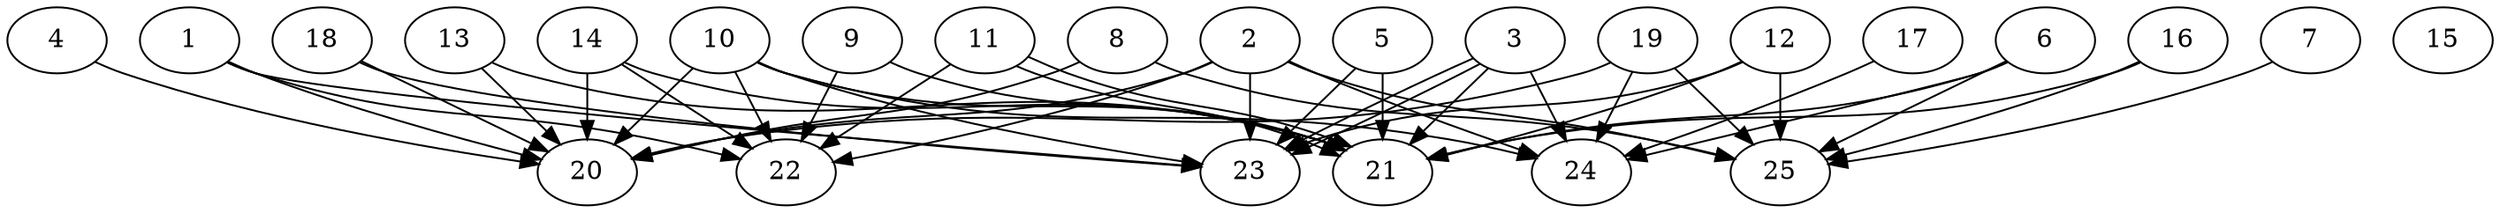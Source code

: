 // DAG automatically generated by daggen at Thu Oct  3 14:00:40 2019
// ./daggen --dot -n 25 --ccr 0.4 --fat 0.9 --regular 0.5 --density 0.6 --mindata 5242880 --maxdata 52428800 
digraph G {
  1 [size="97615360", alpha="0.14", expect_size="39046144"] 
  1 -> 20 [size ="39046144"]
  1 -> 22 [size ="39046144"]
  1 -> 23 [size ="39046144"]
  2 [size="61288960", alpha="0.07", expect_size="24515584"] 
  2 -> 20 [size ="24515584"]
  2 -> 22 [size ="24515584"]
  2 -> 23 [size ="24515584"]
  2 -> 24 [size ="24515584"]
  2 -> 25 [size ="24515584"]
  3 [size="47096320", alpha="0.03", expect_size="18838528"] 
  3 -> 21 [size ="18838528"]
  3 -> 23 [size ="18838528"]
  3 -> 23 [size ="18838528"]
  3 -> 24 [size ="18838528"]
  4 [size="83138560", alpha="0.16", expect_size="33255424"] 
  4 -> 20 [size ="33255424"]
  5 [size="69721600", alpha="0.11", expect_size="27888640"] 
  5 -> 21 [size ="27888640"]
  5 -> 23 [size ="27888640"]
  6 [size="53061120", alpha="0.16", expect_size="21224448"] 
  6 -> 21 [size ="21224448"]
  6 -> 24 [size ="21224448"]
  6 -> 25 [size ="21224448"]
  7 [size="26744320", alpha="0.16", expect_size="10697728"] 
  7 -> 25 [size ="10697728"]
  8 [size="75512320", alpha="0.10", expect_size="30204928"] 
  8 -> 20 [size ="30204928"]
  8 -> 25 [size ="30204928"]
  9 [size="57669120", alpha="0.15", expect_size="23067648"] 
  9 -> 21 [size ="23067648"]
  9 -> 22 [size ="23067648"]
  10 [size="35261440", alpha="0.06", expect_size="14104576"] 
  10 -> 20 [size ="14104576"]
  10 -> 21 [size ="14104576"]
  10 -> 22 [size ="14104576"]
  10 -> 23 [size ="14104576"]
  10 -> 24 [size ="14104576"]
  11 [size="53980160", alpha="0.01", expect_size="21592064"] 
  11 -> 21 [size ="21592064"]
  11 -> 21 [size ="21592064"]
  11 -> 22 [size ="21592064"]
  12 [size="21281280", alpha="0.10", expect_size="8512512"] 
  12 -> 21 [size ="8512512"]
  12 -> 23 [size ="8512512"]
  12 -> 25 [size ="8512512"]
  13 [size="60311040", alpha="0.18", expect_size="24124416"] 
  13 -> 20 [size ="24124416"]
  13 -> 21 [size ="24124416"]
  14 [size="76582400", alpha="0.07", expect_size="30632960"] 
  14 -> 20 [size ="30632960"]
  14 -> 21 [size ="30632960"]
  14 -> 22 [size ="30632960"]
  15 [size="51184640", alpha="0.11", expect_size="20473856"] 
  16 [size="117944320", alpha="0.10", expect_size="47177728"] 
  16 -> 21 [size ="47177728"]
  16 -> 25 [size ="47177728"]
  17 [size="95956480", alpha="0.04", expect_size="38382592"] 
  17 -> 24 [size ="38382592"]
  18 [size="70461440", alpha="0.08", expect_size="28184576"] 
  18 -> 20 [size ="28184576"]
  18 -> 23 [size ="28184576"]
  19 [size="130792960", alpha="0.13", expect_size="52317184"] 
  19 -> 20 [size ="52317184"]
  19 -> 24 [size ="52317184"]
  19 -> 25 [size ="52317184"]
  20 [size="101250560", alpha="0.17", expect_size="40500224"] 
  21 [size="21329920", alpha="0.15", expect_size="8531968"] 
  22 [size="30087680", alpha="0.01", expect_size="12035072"] 
  23 [size="88696320", alpha="0.13", expect_size="35478528"] 
  24 [size="76510720", alpha="0.17", expect_size="30604288"] 
  25 [size="118571520", alpha="0.11", expect_size="47428608"] 
}
